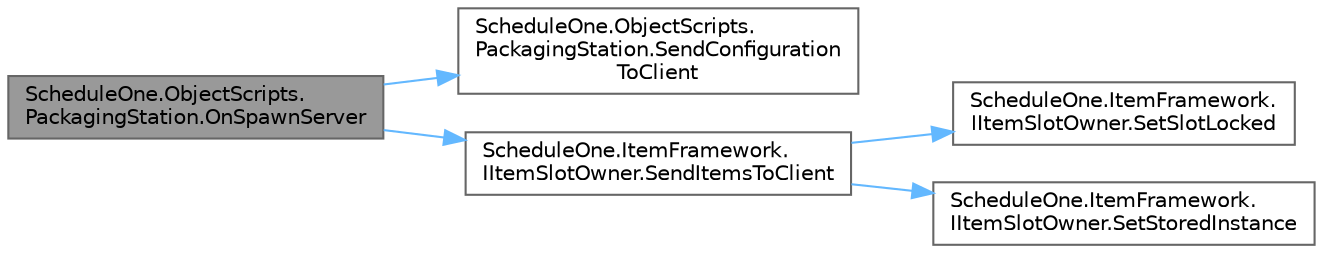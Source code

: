 digraph "ScheduleOne.ObjectScripts.PackagingStation.OnSpawnServer"
{
 // LATEX_PDF_SIZE
  bgcolor="transparent";
  edge [fontname=Helvetica,fontsize=10,labelfontname=Helvetica,labelfontsize=10];
  node [fontname=Helvetica,fontsize=10,shape=box,height=0.2,width=0.4];
  rankdir="LR";
  Node1 [id="Node000001",label="ScheduleOne.ObjectScripts.\lPackagingStation.OnSpawnServer",height=0.2,width=0.4,color="gray40", fillcolor="grey60", style="filled", fontcolor="black",tooltip=" "];
  Node1 -> Node2 [id="edge1_Node000001_Node000002",color="steelblue1",style="solid",tooltip=" "];
  Node2 [id="Node000002",label="ScheduleOne.ObjectScripts.\lPackagingStation.SendConfiguration\lToClient",height=0.2,width=0.4,color="grey40", fillcolor="white", style="filled",URL="$class_schedule_one_1_1_object_scripts_1_1_packaging_station.html#a4724624233061b8ca3a8202bdec79e5e",tooltip=" "];
  Node1 -> Node3 [id="edge2_Node000001_Node000003",color="steelblue1",style="solid",tooltip=" "];
  Node3 [id="Node000003",label="ScheduleOne.ItemFramework.\lIItemSlotOwner.SendItemsToClient",height=0.2,width=0.4,color="grey40", fillcolor="white", style="filled",URL="$interface_schedule_one_1_1_item_framework_1_1_i_item_slot_owner.html#a0987be4790db53f7bb8a85e16010483e",tooltip=" "];
  Node3 -> Node4 [id="edge3_Node000003_Node000004",color="steelblue1",style="solid",tooltip=" "];
  Node4 [id="Node000004",label="ScheduleOne.ItemFramework.\lIItemSlotOwner.SetSlotLocked",height=0.2,width=0.4,color="grey40", fillcolor="white", style="filled",URL="$interface_schedule_one_1_1_item_framework_1_1_i_item_slot_owner.html#a283d4b04693515de72284b39ff4b978a",tooltip=" "];
  Node3 -> Node5 [id="edge4_Node000003_Node000005",color="steelblue1",style="solid",tooltip=" "];
  Node5 [id="Node000005",label="ScheduleOne.ItemFramework.\lIItemSlotOwner.SetStoredInstance",height=0.2,width=0.4,color="grey40", fillcolor="white", style="filled",URL="$interface_schedule_one_1_1_item_framework_1_1_i_item_slot_owner.html#a1b4666b0503b87c057d8fb097e4cdd26",tooltip=" "];
}

